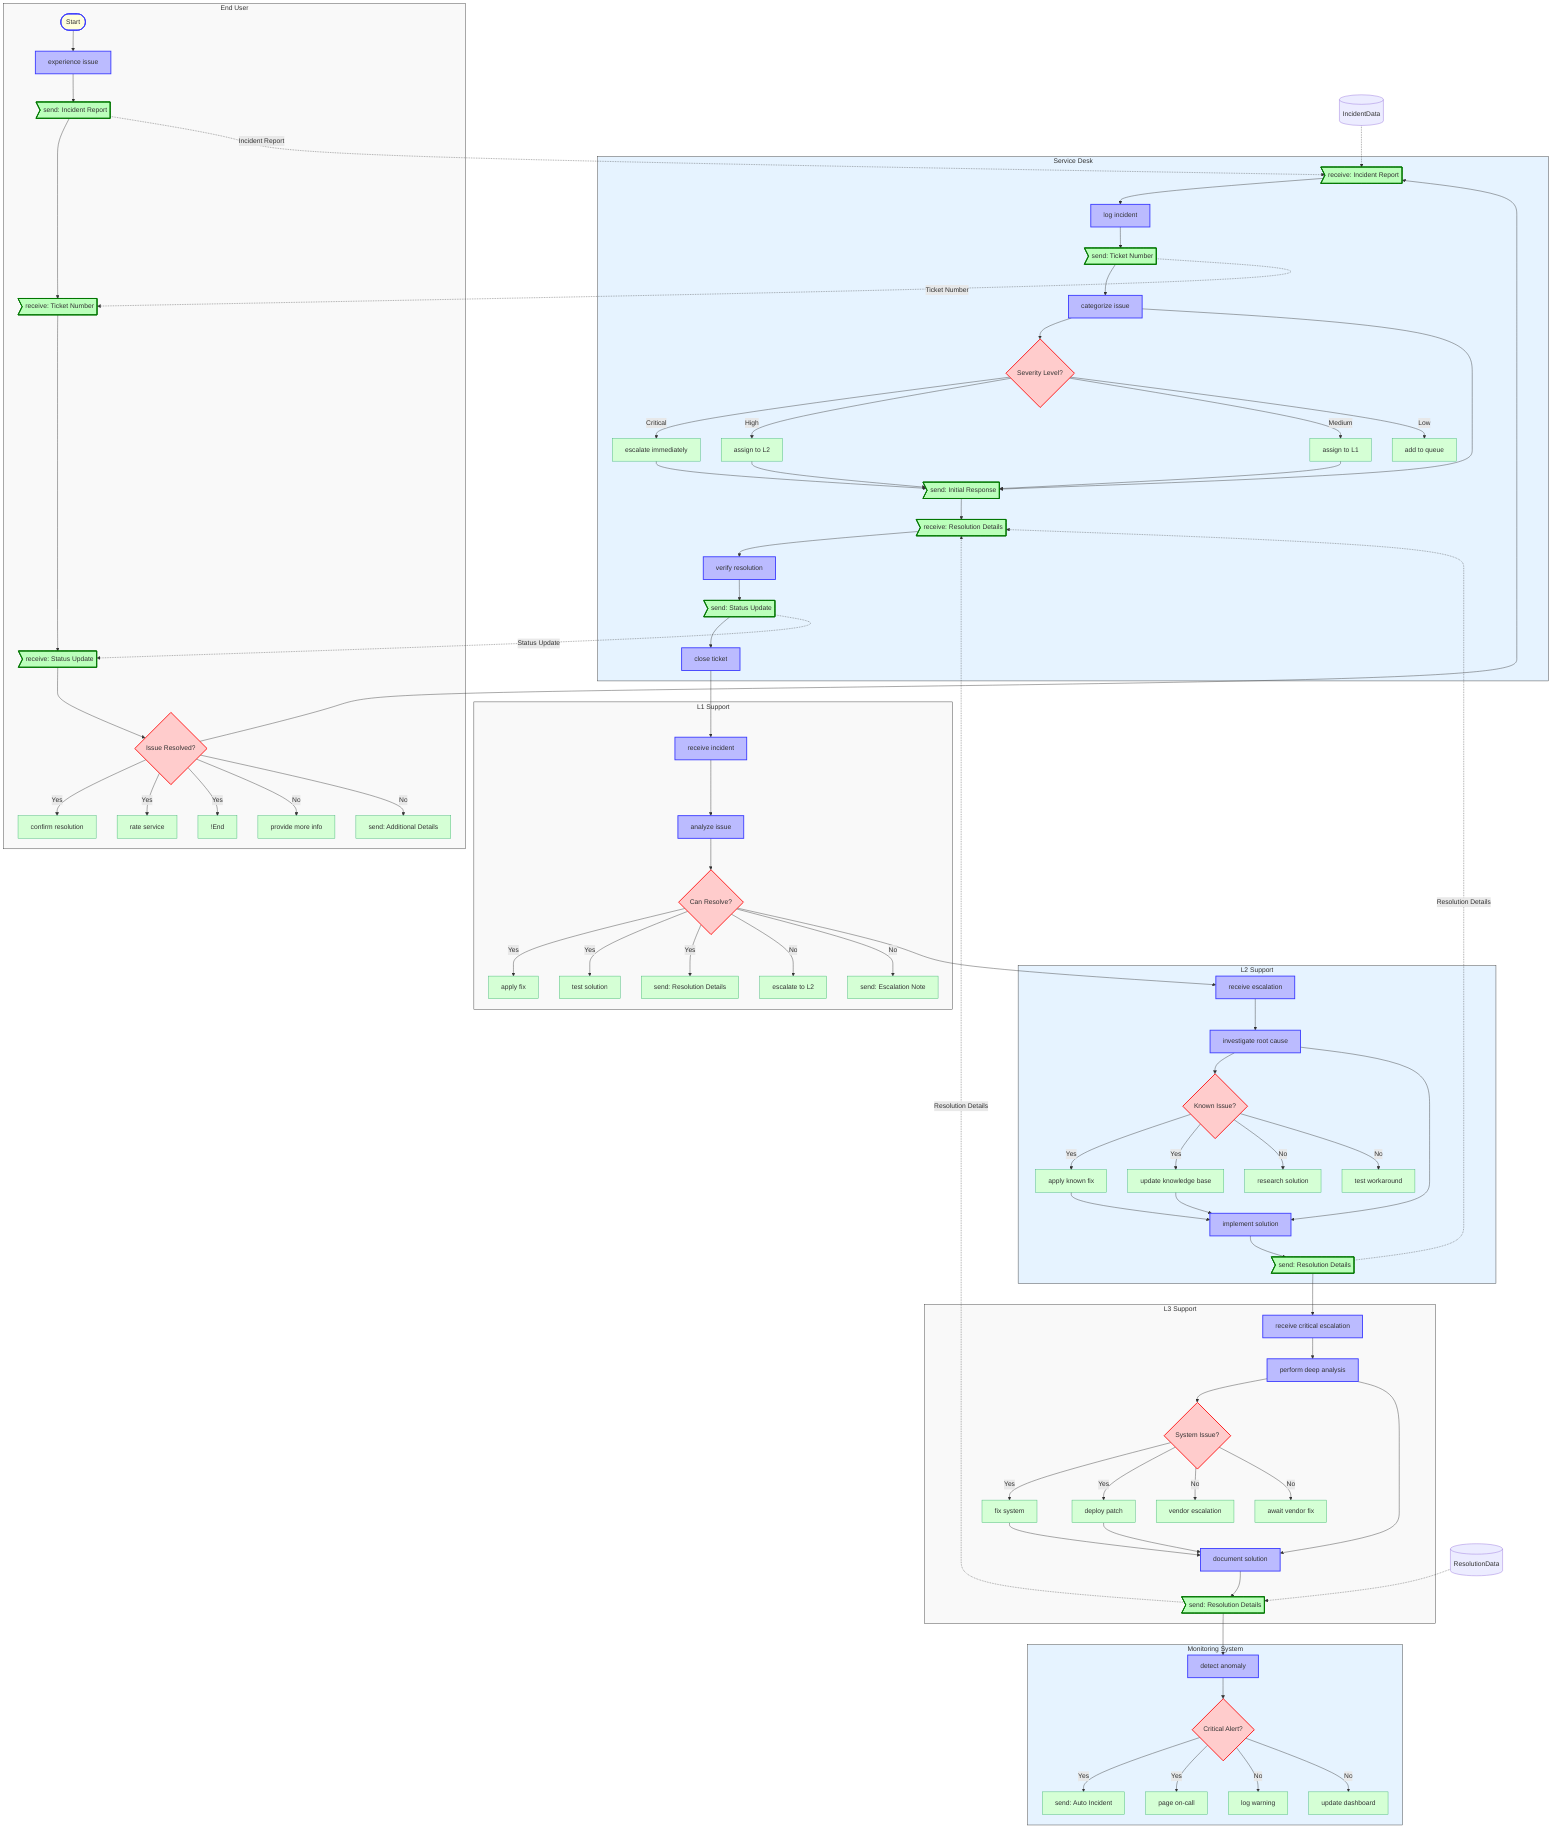 flowchart TD
  %% Define node styles
  classDef event fill:#ffd,stroke:#33f,stroke-width:2px
  classDef task fill:#bbf,stroke:#33f,stroke-width:2px
  classDef message fill:#bfb,stroke:#070,stroke-width:2px
  classDef gateway fill:#fcc,stroke:#f00,stroke-width:2px
  classDef comment fill:#ffd,stroke:#bb0,stroke-width:1px
  classDef dataObject fill:#ececff,stroke:#9370db,stroke-width:1px
  classDef branch fill:#d5ffd5,stroke:#3cb371,stroke-width:1px
  data_incidentdata[(IncidentData)]:::dataObject
  data_resolutiondata[(ResolutionData)]:::dataObject
  subgraph sg0["End User"]
    end_user_start([Start]):::event
    end_user_experience_issue[experience issue]:::task
    end_user_send_incident_report>send: Incident Report]:::message
    end_user_receive_ticket_number>receive: Ticket Number]:::message
    end_user_receive_status_update>receive: Status Update]:::message
    end_user_issue_resolved{Issue Resolved?}:::gateway
    end_user_confirm_resolution["confirm resolution"]:::branch
    end_user_rate_service["rate service"]:::branch
    end_user_end["!End"]:::branch
    end_user_provide_more_info["provide more info"]:::branch
    end_user_send_additional_details["send: Additional Details"]:::branch
  end
  subgraph sg1["Service Desk"]
    service_desk_receive_incident_report>receive: Incident Report]:::message
    service_desk_log_incident[log incident]:::task
    service_desk_send_ticket_number>send: Ticket Number]:::message
    service_desk_categorize_issue[categorize issue]:::task
    service_desk_severity_level{Severity Level?}:::gateway
    service_desk_critical_escalate_immediately["escalate immediately"]:::branch
    service_desk_high_assign_to_l2["assign to L2"]:::branch
    service_desk_medium_assign_to_l1["assign to L1"]:::branch
    service_desk_low_add_to_queue["add to queue"]:::branch
    service_desk_send_initial_response>send: Initial Response]:::message
    service_desk_receive_resolution_details>receive: Resolution Details]:::message
    service_desk_verify_resolution[verify resolution]:::task
    service_desk_send_status_update>send: Status Update]:::message
    service_desk_close_ticket[close ticket]:::task
  end
  subgraph sg2["L1 Support"]
    l1_support_receive_incident[receive incident]:::task
    l1_support_analyze_issue[analyze issue]:::task
    l1_support_can_resolve{Can Resolve?}:::gateway
    l1_support_apply_fix["apply fix"]:::branch
    l1_support_test_solution["test solution"]:::branch
    l1_support_send_resolution_details["send: Resolution Details"]:::branch
    l1_support_escalate_to_l2["escalate to L2"]:::branch
    l1_support_send_escalation_note["send: Escalation Note"]:::branch
  end
  subgraph sg3["L2 Support"]
    l2_support_receive_escalation[receive escalation]:::task
    l2_support_investigate_root_cause[investigate root cause]:::task
    l2_support_known_issue{Known Issue?}:::gateway
    l2_support_apply_known_fix["apply known fix"]:::branch
    l2_support_update_knowledge_base["update knowledge base"]:::branch
    l2_support_research_solution["research solution"]:::branch
    l2_support_test_workaround["test workaround"]:::branch
    l2_support_implement_solution[implement solution]:::task
    l2_support_send_resolution_details>send: Resolution Details]:::message
  end
  subgraph sg4["L3 Support"]
    l3_support_receive_critical_escalation[receive critical escalation]:::task
    l3_support_perform_deep_analysis[perform deep analysis]:::task
    l3_support_system_issue{System Issue?}:::gateway
    l3_support_fix_system["fix system"]:::branch
    l3_support_deploy_patch["deploy patch"]:::branch
    l3_support_vendor_escalation["vendor escalation"]:::branch
    l3_support_await_vendor_fix["await vendor fix"]:::branch
    l3_support_document_solution[document solution]:::task
    l3_support_send_resolution_details>send: Resolution Details]:::message
  end
  subgraph sg5["Monitoring System"]
    monitoring_system_detect_anomaly[detect anomaly]:::task
    monitoring_system_critical_alert{Critical Alert?}:::gateway
    monitoring_system_send_auto_incident["send: Auto Incident"]:::branch
    monitoring_system_page_on_call["page on-call"]:::branch
    monitoring_system_log_warning["log warning"]:::branch
    monitoring_system_update_dashboard["update dashboard"]:::branch
  end
  style sg0 fill:#f9f9f9,stroke:#333,stroke-width:1px
  style sg1 fill:#e6f3ff,stroke:#333,stroke-width:1px
  style sg2 fill:#f9f9f9,stroke:#333,stroke-width:1px
  style sg3 fill:#e6f3ff,stroke:#333,stroke-width:1px
  style sg4 fill:#f9f9f9,stroke:#333,stroke-width:1px
  style sg5 fill:#e6f3ff,stroke:#333,stroke-width:1px

  %% Sequence flows
  end_user_start --> end_user_experience_issue
  end_user_experience_issue --> end_user_send_incident_report
  end_user_send_incident_report --> end_user_receive_ticket_number
  end_user_receive_ticket_number --> end_user_receive_status_update
  end_user_receive_status_update --> end_user_issue_resolved
  service_desk_receive_incident_report --> service_desk_log_incident
  service_desk_log_incident --> service_desk_send_ticket_number
  service_desk_send_ticket_number --> service_desk_categorize_issue
  service_desk_categorize_issue --> service_desk_severity_level
  service_desk_categorize_issue --> service_desk_send_initial_response
  service_desk_send_initial_response --> service_desk_receive_resolution_details
  service_desk_receive_resolution_details --> service_desk_verify_resolution
  service_desk_verify_resolution --> service_desk_send_status_update
  service_desk_send_status_update --> service_desk_close_ticket
  l1_support_receive_incident --> l1_support_analyze_issue
  l1_support_analyze_issue --> l1_support_can_resolve
  l2_support_receive_escalation --> l2_support_investigate_root_cause
  l2_support_investigate_root_cause --> l2_support_known_issue
  l2_support_investigate_root_cause --> l2_support_implement_solution
  l2_support_implement_solution --> l2_support_send_resolution_details
  l3_support_receive_critical_escalation --> l3_support_perform_deep_analysis
  l3_support_perform_deep_analysis --> l3_support_system_issue
  l3_support_perform_deep_analysis --> l3_support_document_solution
  l3_support_document_solution --> l3_support_send_resolution_details
  monitoring_system_detect_anomaly --> monitoring_system_critical_alert
  end_user_issue_resolved -->|Yes| end_user_confirm_resolution
  end_user_issue_resolved -->|Yes| end_user_rate_service
  end_user_issue_resolved -->|Yes| end_user_end
  end_user_issue_resolved -->|No| end_user_provide_more_info
  end_user_issue_resolved -->|No| end_user_send_additional_details
  service_desk_severity_level -->|Critical| service_desk_critical_escalate_immediately
  service_desk_severity_level -->|High| service_desk_high_assign_to_l2
  service_desk_severity_level -->|Medium| service_desk_medium_assign_to_l1
  service_desk_severity_level -->|Low| service_desk_low_add_to_queue
  service_desk_critical_escalate_immediately --> service_desk_send_initial_response
  service_desk_high_assign_to_l2 --> service_desk_send_initial_response
  service_desk_medium_assign_to_l1 --> service_desk_send_initial_response
  l1_support_can_resolve -->|Yes| l1_support_apply_fix
  l1_support_can_resolve -->|Yes| l1_support_test_solution
  l1_support_can_resolve -->|Yes| l1_support_send_resolution_details
  l1_support_can_resolve -->|No| l1_support_escalate_to_l2
  l1_support_can_resolve -->|No| l1_support_send_escalation_note
  l2_support_known_issue -->|Yes| l2_support_apply_known_fix
  l2_support_known_issue -->|Yes| l2_support_update_knowledge_base
  l2_support_known_issue -->|No| l2_support_research_solution
  l2_support_known_issue -->|No| l2_support_test_workaround
  l2_support_apply_known_fix --> l2_support_implement_solution
  l2_support_update_knowledge_base --> l2_support_implement_solution
  l3_support_system_issue -->|Yes| l3_support_fix_system
  l3_support_system_issue -->|Yes| l3_support_deploy_patch
  l3_support_system_issue -->|No| l3_support_vendor_escalation
  l3_support_system_issue -->|No| l3_support_await_vendor_fix
  l3_support_fix_system --> l3_support_document_solution
  l3_support_deploy_patch --> l3_support_document_solution
  monitoring_system_critical_alert -->|Yes| monitoring_system_send_auto_incident
  monitoring_system_critical_alert -->|Yes| monitoring_system_page_on_call
  monitoring_system_critical_alert -->|No| monitoring_system_log_warning
  monitoring_system_critical_alert -->|No| monitoring_system_update_dashboard
  end_user_issue_resolved --> service_desk_receive_incident_report
  service_desk_close_ticket --> l1_support_receive_incident
  l1_support_can_resolve --> l2_support_receive_escalation
  l2_support_send_resolution_details --> l3_support_receive_critical_escalation
  l3_support_send_resolution_details --> monitoring_system_detect_anomaly
  %% Message flows
  end_user_send_incident_report -.->|Incident Report| service_desk_receive_incident_report
  service_desk_send_ticket_number -.->|Ticket Number| end_user_receive_ticket_number
  service_desk_send_status_update -.->|Status Update| end_user_receive_status_update
  l2_support_send_resolution_details -.->|Resolution Details| service_desk_receive_resolution_details
  l3_support_send_resolution_details -.->|Resolution Details| service_desk_receive_resolution_details
  %% Data flows
  data_incidentdata -.-> service_desk_receive_incident_report
  data_resolutiondata -.-> l3_support_send_resolution_details